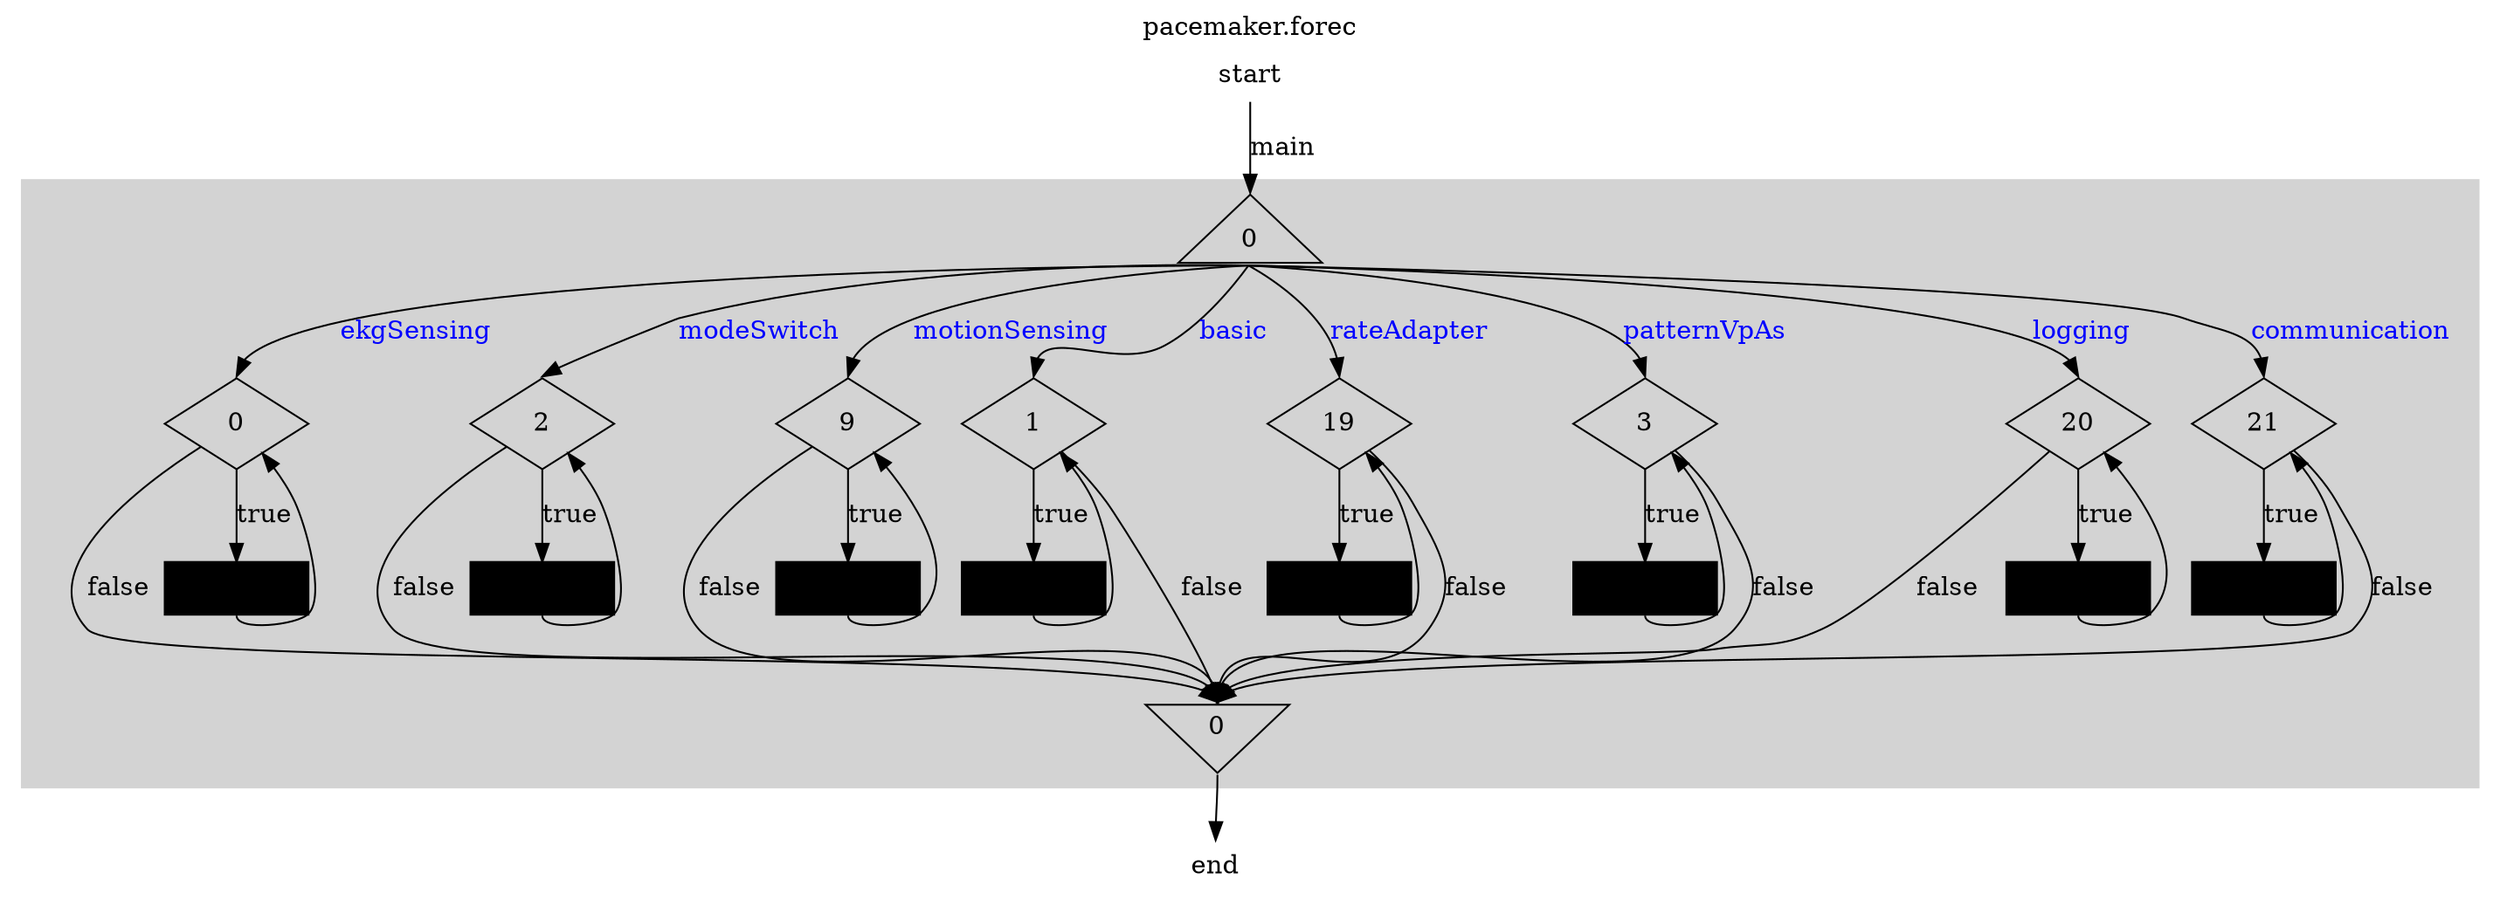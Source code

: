 digraph "pacemaker" {
	ordering = out

	labeljust = l
	node [shape = box, fixedsize = true, height = 0.7, width = 1.1]

	start [shape = plaintext, height = 0.4]

	start -> par0_0Start [label = main, headport = n, tailport = s, weight = 2]
	subgraph cluster_par0_0 {
		style = filled
		color = lightgrey

		par0_0Start [label = 0, shape = triangle]
		par0_0End [label = 0, shape = invtriangle]

		par0_0Start -> while_0_0 [label = ekgSensing, fontcolor = blue, sametail = 0, headport = n, tailport = s]
		subgraph cluster_while_0_0 {
			style = invis
			while_0_0 [label = 0, shape = diamond]
			while_0_0 -> pause0_0 [label = true, headport = n, tailport = s, weight = 2]
			pause0_0 [label = "", shape = box, height = 0.4, style = filled, fillcolor = black]
			pause0_0 -> while_0_0 [/*headport = w,*/ constraint = false, tailport = s]
		}
		while_0_0 -> par0_0End [label = false, headport = n/*, tailport = e*/]

		par0_0Start -> while_1_3 [label = basic, fontcolor = blue, sametail = 0, headport = n, tailport = s]
		subgraph cluster_while_1_3 {
			style = invis
			while_1_3 [label = 1, shape = diamond]
			while_1_3 -> pause1_3 [label = true, headport = n, tailport = s, weight = 2]
			pause1_3 [label = "", shape = box, height = 0.4, style = filled, fillcolor = black]
			pause1_3 -> while_1_3 [/*headport = w,*/ constraint = false, tailport = s]
		}
		while_1_3 -> par0_0End [label = false, headport = n/*, tailport = e*/]

		par0_0Start -> while_2_6 [label = modeSwitch, fontcolor = blue, sametail = 0, headport = n, tailport = s]
		subgraph cluster_while_2_6 {
			style = invis
			while_2_6 [label = 2, shape = diamond]
			while_2_6 -> pause2_6 [label = true, headport = n, tailport = s, weight = 2]
			pause2_6 [label = "", shape = box, height = 0.4, style = filled, fillcolor = black]
			pause2_6 -> while_2_6 [/*headport = w,*/ constraint = false, tailport = s]
		}
		while_2_6 -> par0_0End [label = false, headport = n/*, tailport = e*/]

		par0_0Start -> while_3_9 [label = patternVpAs, fontcolor = blue, sametail = 0, headport = n, tailport = s]
		subgraph cluster_while_3_9 {
			style = invis
			while_3_9 [label = 3, shape = diamond]
			while_3_9 -> pause3_9 [label = true, headport = n, tailport = s, weight = 2]
			pause3_9 [label = "", shape = box, height = 0.4, style = filled, fillcolor = black]
			pause3_9 -> while_3_9 [/*headport = w,*/ constraint = false, tailport = s]
		}
		while_3_9 -> par0_0End [label = false, headport = n/*, tailport = e*/]

		par0_0Start -> while_9_12 [label = motionSensing, fontcolor = blue, sametail = 0, headport = n, tailport = s]
		subgraph cluster_while_9_12 {
			style = invis
			while_9_12 [label = 9, shape = diamond]
			while_9_12 -> pause4_12 [label = true, headport = n, tailport = s, weight = 2]
			pause4_12 [label = "", shape = box, height = 0.4, style = filled, fillcolor = black]
			pause4_12 -> while_9_12 [/*headport = w,*/ constraint = false, tailport = s]
		}
		while_9_12 -> par0_0End [label = false, headport = n/*, tailport = e*/]

		par0_0Start -> while_19_15 [label = rateAdapter, fontcolor = blue, sametail = 0, headport = n, tailport = s]
		subgraph cluster_while_19_15 {
			style = invis
			while_19_15 [label = 19, shape = diamond]
			while_19_15 -> pause5_15 [label = true, headport = n, tailport = s, weight = 2]
			pause5_15 [label = "", shape = box, height = 0.4, style = filled, fillcolor = black]
			pause5_15 -> while_19_15 [/*headport = w,*/ constraint = false, tailport = s]
		}
		while_19_15 -> par0_0End [label = false, headport = n/*, tailport = e*/]

		par0_0Start -> while_20_18 [label = logging, fontcolor = blue, sametail = 0, headport = n, tailport = s]
		subgraph cluster_while_20_18 {
			style = invis
			while_20_18 [label = 20, shape = diamond]
			while_20_18 -> pause6_18 [label = true, headport = n, tailport = s, weight = 2]
			pause6_18 [label = "", shape = box, height = 0.4, style = filled, fillcolor = black]
			pause6_18 -> while_20_18 [/*headport = w,*/ constraint = false, tailport = s]
		}
		while_20_18 -> par0_0End [label = false, headport = n/*, tailport = e*/]

		par0_0Start -> while_21_21 [label = communication, fontcolor = blue, sametail = 0, headport = n, tailport = s]
		subgraph cluster_while_21_21 {
			style = invis
			while_21_21 [label = 21, shape = diamond]
			while_21_21 -> pause7_21 [label = true, headport = n, tailport = s, weight = 2]
			pause7_21 [label = "", shape = box, height = 0.4, style = filled, fillcolor = black]
			pause7_21 -> while_21_21 [/*headport = w,*/ constraint = false, tailport = s]
		}
		while_21_21 -> par0_0End [label = false, headport = n/*, tailport = e*/]
	}
	{
		edge[style = invis]
		par0_0Start -> {while_0_0 while_1_3 while_2_6 while_3_9 while_9_12 while_19_15 while_20_18 while_21_21}
		{pause0_0 pause1_3 pause2_6 pause3_9 pause4_12 pause5_15 pause6_18 pause7_21} -> par0_0End
	}
	par0_0End -> end [headport = n, tailport = s]

	end [shape = plaintext, height = 0.4]
	{
		edge[style = invis]
		start -> par0_0Start
		par0_0End -> end
	}
	label = "pacemaker.forec"
	labelloc = t
	labeljust = c
}
